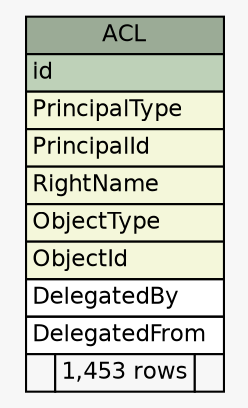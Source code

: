 // dot 2.28.0 on Linux 3.2.21-1.32.6.amzn1.x86_64
// SchemaSpy rev 590
digraph "ACL" {
  graph [
    rankdir="RL"
    bgcolor="#f7f7f7"
    nodesep="0.18"
    ranksep="0.46"
    fontname="Helvetica"
    fontsize="11"
  ];
  node [
    fontname="Helvetica"
    fontsize="11"
    shape="plaintext"
  ];
  edge [
    arrowsize="0.8"
  ];
  "ACL" [
    label=<
    <TABLE BORDER="0" CELLBORDER="1" CELLSPACING="0" BGCOLOR="#ffffff">
      <TR><TD COLSPAN="3" BGCOLOR="#9bab96" ALIGN="CENTER">ACL</TD></TR>
      <TR><TD PORT="id" COLSPAN="3" BGCOLOR="#bed1b8" ALIGN="LEFT">id</TD></TR>
      <TR><TD PORT="PrincipalType" COLSPAN="3" BGCOLOR="#f4f7da" ALIGN="LEFT">PrincipalType</TD></TR>
      <TR><TD PORT="PrincipalId" COLSPAN="3" BGCOLOR="#f4f7da" ALIGN="LEFT">PrincipalId</TD></TR>
      <TR><TD PORT="RightName" COLSPAN="3" BGCOLOR="#f4f7da" ALIGN="LEFT">RightName</TD></TR>
      <TR><TD PORT="ObjectType" COLSPAN="3" BGCOLOR="#f4f7da" ALIGN="LEFT">ObjectType</TD></TR>
      <TR><TD PORT="ObjectId" COLSPAN="3" BGCOLOR="#f4f7da" ALIGN="LEFT">ObjectId</TD></TR>
      <TR><TD PORT="DelegatedBy" COLSPAN="3" ALIGN="LEFT">DelegatedBy</TD></TR>
      <TR><TD PORT="DelegatedFrom" COLSPAN="3" ALIGN="LEFT">DelegatedFrom</TD></TR>
      <TR><TD ALIGN="LEFT" BGCOLOR="#f7f7f7">  </TD><TD ALIGN="RIGHT" BGCOLOR="#f7f7f7">1,453 rows</TD><TD ALIGN="RIGHT" BGCOLOR="#f7f7f7">  </TD></TR>
    </TABLE>>
    URL="tables/ACL.html"
    tooltip="ACL"
  ];
}
